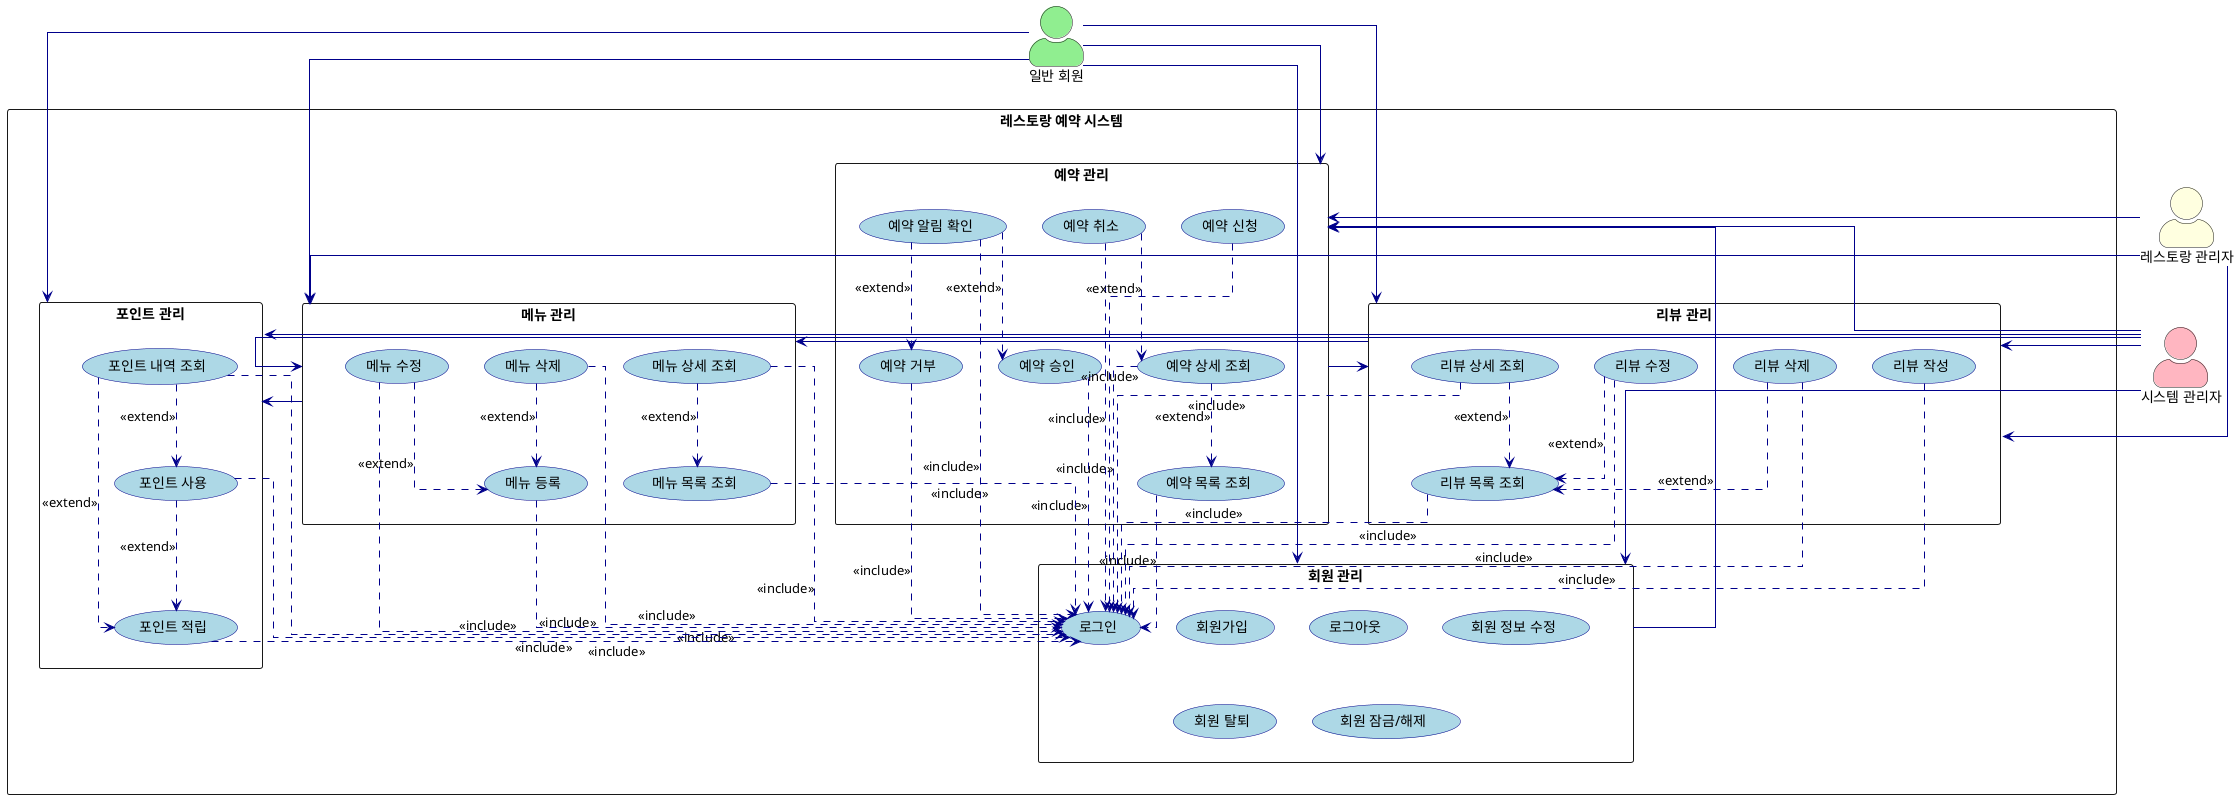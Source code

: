 @startuml Restaurant Management System

skinparam actorStyle awesome
skinparam packageStyle rectangle
skinparam usecase {
    BackgroundColor LightBlue
    BorderColor DarkBlue
    ArrowColor DarkBlue
}
skinparam linetype ortho

' 액터 정의 (세로로 배치)
actor Customer as "일반 회원" #LightGreen
actor Manager as "레스토랑 관리자" #LightYellow
actor Admin as "시스템 관리자" #LightPink

' 액터 간 세로 관계 (숨김)
Customer -[hidden]d- Manager
Manager -[hidden]d- Admin

' 시스템 영역을 together로 묶어 세로 배치 강제
together {
    rectangle "레스토랑 예약 시스템" {
        ' 기능 패키지 세로 배치 및 유스케이스 정의
        package "회원 관리" as 회원관리 {
            usecase "회원가입" as UC1
            usecase "로그인" as UC2
            usecase "로그아웃" as UC3
            usecase "회원 정보 수정" as UC4
            usecase "회원 탈퇴" as UC5
            usecase "회원 잠금/해제" as UC6
        }

        package "예약 관리" as 예약관리 {
            usecase "예약 신청" as UC7
            usecase "예약 목록 조회" as UC8
            usecase "예약 상세 조회" as UC9
            usecase "예약 취소" as UC10
            usecase "예약 승인" as UC11
            usecase "예약 거부" as UC12
            usecase "예약 알림 확인" as UC13
        }

        package "리뷰 관리" as 리뷰관리 {
            usecase "리뷰 작성" as UC20
            usecase "리뷰 목록 조회" as UC21
            usecase "리뷰 상세 조회" as UC24
            usecase "리뷰 수정" as UC22
            usecase "리뷰 삭제" as UC23
        }
        
        package "메뉴 관리" as 메뉴관리 {
            usecase "메뉴 목록 조회" as UC14
            usecase "메뉴 상세 조회" as UC15
            usecase "메뉴 등록" as UC16
            usecase "메뉴 수정" as UC17
            usecase "메뉴 삭제" as UC18
        } 
        
        package "포인트 관리" as 포인트관리 {
            usecase "포인트 적립" as UC25
            usecase "포인트 사용" as UC26
            usecase "포인트 내역 조회" as UC27
        }
        
        ' 패키지 간 세로 연결 (명시적)
        회원관리 -down-> 예약관리
        예약관리 -down-> 리뷰관리
        리뷰관리 -down-> 메뉴관리
        메뉴관리 -down-> 포인트관리
    }
}

' 액터와 패키지 연결
Customer -right-> 회원관리
Customer -right-> 예약관리
Customer -right-> 리뷰관리
Customer -right-> 메뉴관리
Customer -right-> 포인트관리

Manager -right-> 예약관리
Manager -right-> 메뉴관리
Manager -right-> 리뷰관리

Admin -right-> 회원관리
Admin -right-> 예약관리
Admin -right-> 메뉴관리
Admin -right-> 리뷰관리
Admin -right-> 포인트관리

' Include Relationships
UC7 ..> UC2 : <<include>>
UC8 ..> UC2 : <<include>>
UC9 ..> UC2 : <<include>>
UC10 ..> UC2 : <<include>>
UC11 ..> UC2 : <<include>>
UC12 ..> UC2 : <<include>>
UC13 ..> UC2 : <<include>>
UC14 ..> UC2 : <<include>>
UC15 ..> UC2 : <<include>>
UC16 ..> UC2 : <<include>>
UC17 ..> UC2 : <<include>>
UC18 ..> UC2 : <<include>>
UC20 ..> UC2 : <<include>>
UC21 ..> UC2 : <<include>>
UC22 ..> UC2 : <<include>>
UC23 ..> UC2 : <<include>>
UC24 ..> UC2 : <<include>>
UC25 ..> UC2 : <<include>>
UC26 ..> UC2 : <<include>>
UC27 ..> UC2 : <<include>>

' Extend Relationships
UC9 ..> UC8 : <<extend>>
UC10 ..> UC9 : <<extend>>
UC13 ..> UC11 : <<extend>>
UC13 ..> UC12 : <<extend>>
UC15 ..> UC14 : <<extend>>
UC17 ..> UC16 : <<extend>>
UC18 ..> UC16 : <<extend>>
UC22 ..> UC21 : <<extend>>
UC23 ..> UC21 : <<extend>>
UC24 ..> UC21 : <<extend>>
UC26 ..> UC25 : <<extend>>
UC27 ..> UC25 : <<extend>>
UC27 ..> UC26 : <<extend>>

@enduml 